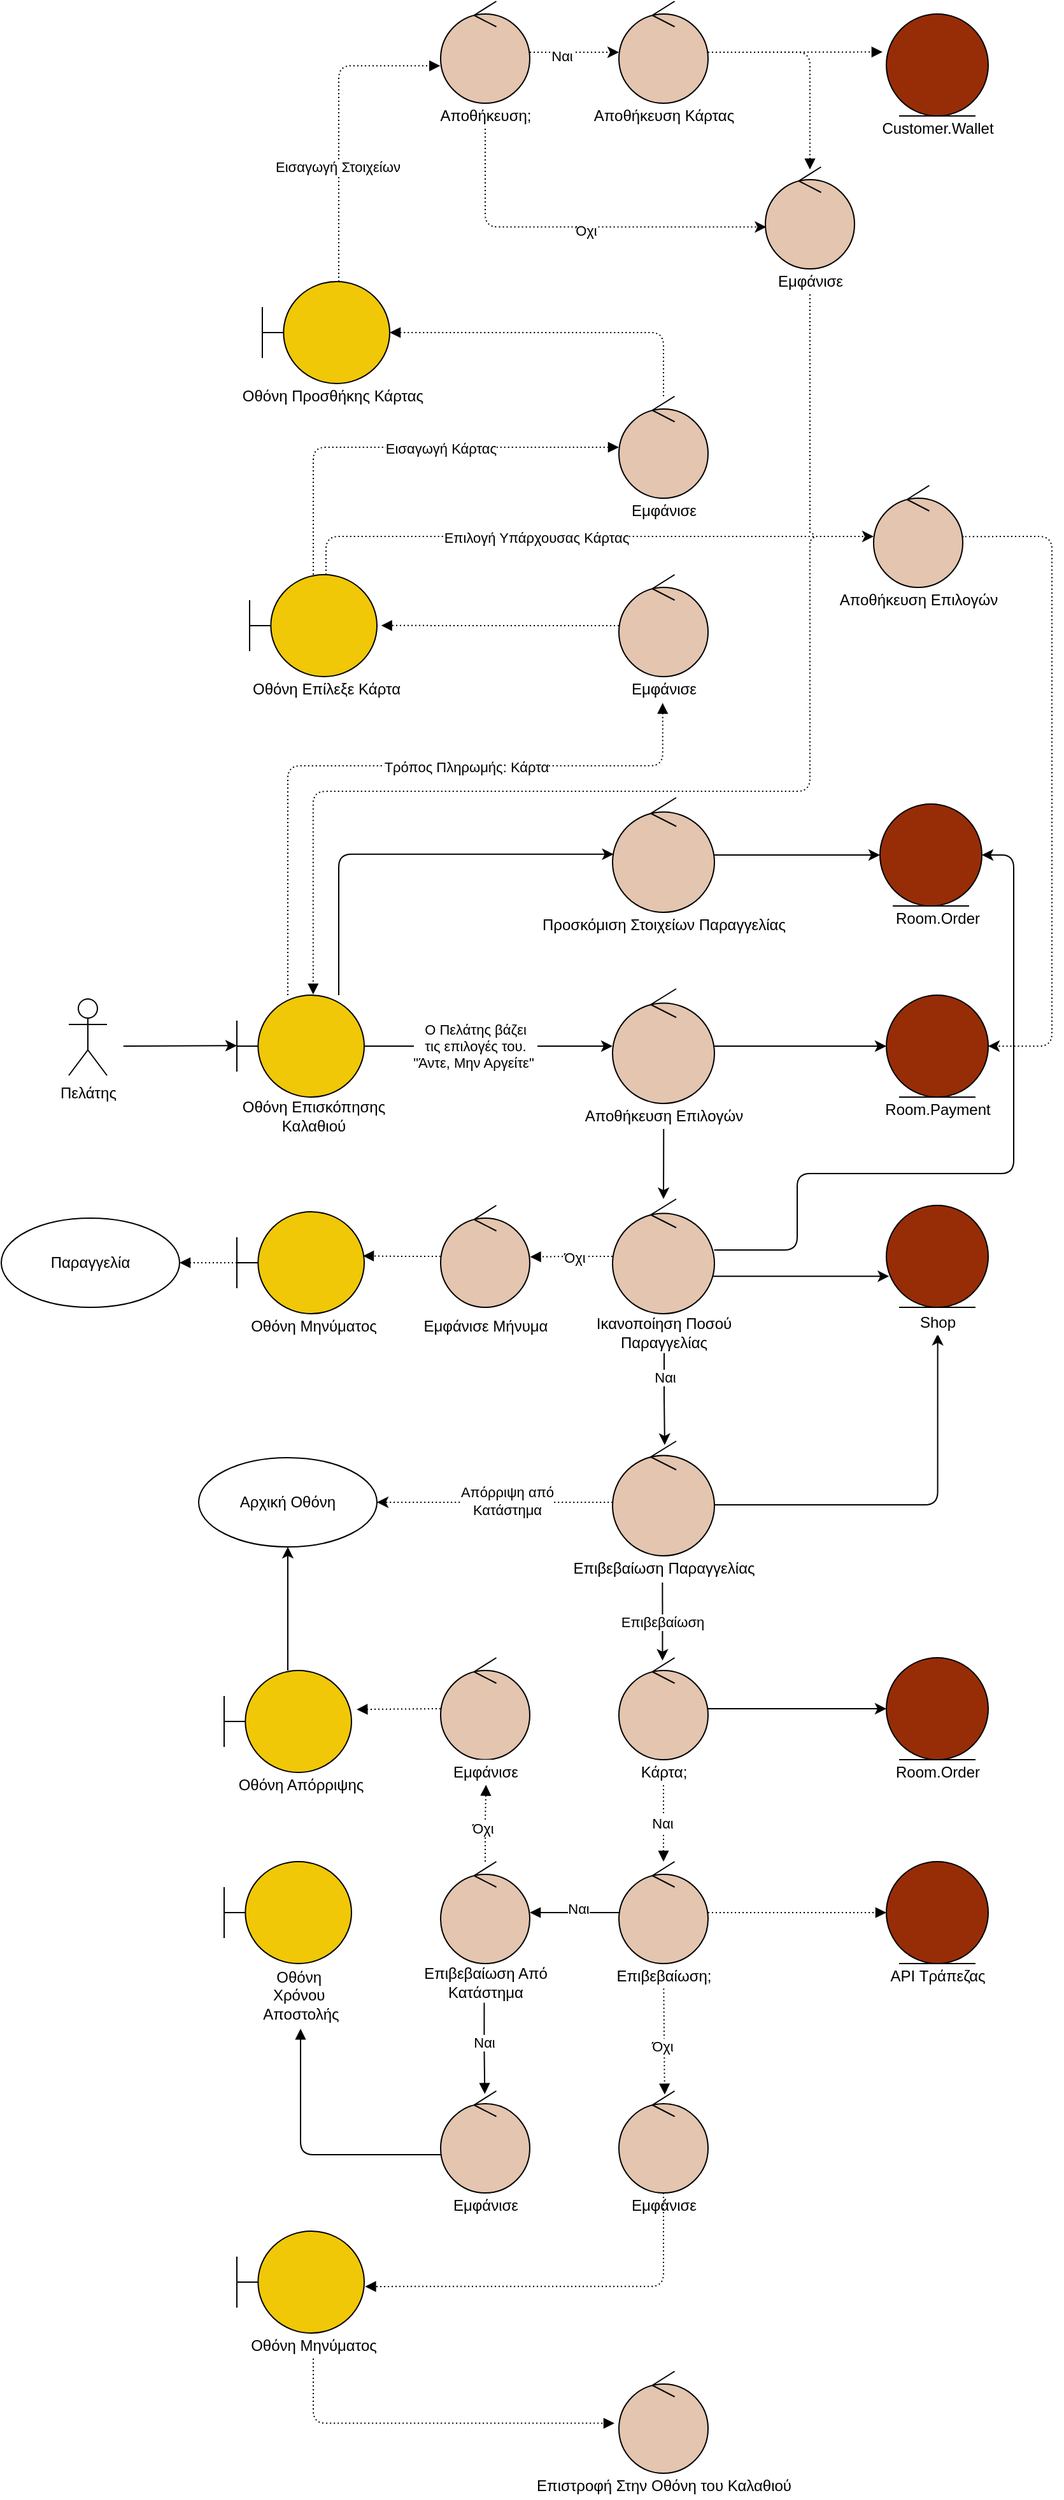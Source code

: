 <mxfile version="18.0.6" type="device"><diagram name="Page-1" id="e7e014a7-5840-1c2e-5031-d8a46d1fe8dd"><mxGraphModel dx="2621" dy="2719" grid="1" gridSize="10" guides="1" tooltips="1" connect="1" arrows="1" fold="1" page="1" pageScale="1" pageWidth="1169" pageHeight="1654" background="none" math="0" shadow="0"><root><mxCell id="0"/><mxCell id="1" parent="0"/><mxCell id="04E4SRIggmz-aLN8vZcn-55" style="edgeStyle=orthogonalEdgeStyle;rounded=0;orthogonalLoop=1;jettySize=auto;html=1;endArrow=block;endFill=1;startArrow=none;dashed=1;dashPattern=1 2;" parent="1" source="04E4SRIggmz-aLN8vZcn-44" edge="1"><mxGeometry relative="1" as="geometry"><mxPoint x="505" y="900" as="targetPoint"/></mxGeometry></mxCell><mxCell id="N1dujJxfHf0W0sBC2Xbt-14" value="Ναι" style="edgeLabel;html=1;align=center;verticalAlign=middle;resizable=0;points=[];" vertex="1" connectable="0" parent="04E4SRIggmz-aLN8vZcn-55"><mxGeometry x="0.002" y="-2" relative="1" as="geometry"><mxPoint as="offset"/></mxGeometry></mxCell><mxCell id="04E4SRIggmz-aLN8vZcn-10" style="rounded=0;orthogonalLoop=1;jettySize=auto;html=1;entryX=-0.029;entryY=0.446;entryDx=0;entryDy=0;entryPerimeter=0;" parent="1" edge="1"><mxGeometry relative="1" as="geometry"><mxPoint x="170.0" y="259.63" as="targetPoint"/><mxPoint x="80.9" y="259.95" as="sourcePoint"/></mxGeometry></mxCell><mxCell id="R5WM7lunHIKPKn6GUqSS-1" value="Πελάτης" style="shape=umlActor;verticalLabelPosition=bottom;verticalAlign=top;html=1;" parent="1" vertex="1"><mxGeometry x="38" y="223" width="30" height="60" as="geometry"/></mxCell><mxCell id="04E4SRIggmz-aLN8vZcn-11" style="edgeStyle=orthogonalEdgeStyle;rounded=0;orthogonalLoop=1;jettySize=auto;html=1;" parent="1" source="R5WM7lunHIKPKn6GUqSS-2" target="R5WM7lunHIKPKn6GUqSS-3" edge="1"><mxGeometry relative="1" as="geometry"/></mxCell><mxCell id="N1dujJxfHf0W0sBC2Xbt-7" value="Ο Πελάτης βάζει &lt;br&gt;τις επιλογές του.&lt;br&gt;&quot;Άντε, Μην Αργείτε&quot;&amp;nbsp;" style="edgeLabel;html=1;align=center;verticalAlign=middle;resizable=0;points=[];" vertex="1" connectable="0" parent="04E4SRIggmz-aLN8vZcn-11"><mxGeometry x="-0.106" relative="1" as="geometry"><mxPoint as="offset"/></mxGeometry></mxCell><mxCell id="04E4SRIggmz-aLN8vZcn-13" style="edgeStyle=orthogonalEdgeStyle;rounded=1;orthogonalLoop=1;jettySize=auto;html=1;entryX=0.01;entryY=0.493;entryDx=0;entryDy=0;entryPerimeter=0;jumpStyle=arc;" parent="1" source="R5WM7lunHIKPKn6GUqSS-2" target="R5WM7lunHIKPKn6GUqSS-5" edge="1"><mxGeometry relative="1" as="geometry"><mxPoint x="460" y="110" as="targetPoint"/><Array as="points"><mxPoint x="250" y="109"/></Array></mxGeometry></mxCell><mxCell id="04E4SRIggmz-aLN8vZcn-97" style="edgeStyle=orthogonalEdgeStyle;rounded=1;jumpStyle=arc;orthogonalLoop=1;jettySize=auto;html=1;dashed=1;dashPattern=1 2;endArrow=block;endFill=1;entryX=0.491;entryY=1.034;entryDx=0;entryDy=0;entryPerimeter=0;" parent="1" source="R5WM7lunHIKPKn6GUqSS-2" target="04E4SRIggmz-aLN8vZcn-98" edge="1"><mxGeometry relative="1" as="geometry"><Array as="points"><mxPoint x="210" y="40"/><mxPoint x="504" y="40"/></Array></mxGeometry></mxCell><mxCell id="N1dujJxfHf0W0sBC2Xbt-20" value="Τρόπος Πληρωμής: Κάρτα" style="edgeLabel;html=1;align=center;verticalAlign=middle;resizable=0;points=[];" vertex="1" connectable="0" parent="04E4SRIggmz-aLN8vZcn-97"><mxGeometry x="-0.106" y="-1" relative="1" as="geometry"><mxPoint x="86" as="offset"/></mxGeometry></mxCell><mxCell id="R5WM7lunHIKPKn6GUqSS-2" value="" style="shape=umlBoundary;whiteSpace=wrap;html=1;fillColor=#F0C808;" parent="1" vertex="1"><mxGeometry x="170" y="220" width="100" height="80" as="geometry"/></mxCell><mxCell id="04E4SRIggmz-aLN8vZcn-12" style="edgeStyle=orthogonalEdgeStyle;rounded=0;orthogonalLoop=1;jettySize=auto;html=1;" parent="1" source="R5WM7lunHIKPKn6GUqSS-3" target="R5WM7lunHIKPKn6GUqSS-4" edge="1"><mxGeometry relative="1" as="geometry"/></mxCell><mxCell id="04E4SRIggmz-aLN8vZcn-15" style="edgeStyle=orthogonalEdgeStyle;rounded=0;orthogonalLoop=1;jettySize=auto;html=1;exitX=0.501;exitY=1.001;exitDx=0;exitDy=0;exitPerimeter=0;" parent="1" source="04E4SRIggmz-aLN8vZcn-39" target="04E4SRIggmz-aLN8vZcn-1" edge="1"><mxGeometry relative="1" as="geometry"/></mxCell><mxCell id="R5WM7lunHIKPKn6GUqSS-3" value="" style="ellipse;shape=umlControl;whiteSpace=wrap;html=1;fillColor=#E4C5AF;" parent="1" vertex="1"><mxGeometry x="465" y="215" width="80" height="90" as="geometry"/></mxCell><mxCell id="R5WM7lunHIKPKn6GUqSS-4" value="" style="ellipse;shape=umlEntity;whiteSpace=wrap;html=1;fillColor=#972D07;" parent="1" vertex="1"><mxGeometry x="680" y="220" width="80" height="80" as="geometry"/></mxCell><mxCell id="04E4SRIggmz-aLN8vZcn-14" style="edgeStyle=orthogonalEdgeStyle;rounded=0;orthogonalLoop=1;jettySize=auto;html=1;entryX=0;entryY=0.5;entryDx=0;entryDy=0;" parent="1" source="R5WM7lunHIKPKn6GUqSS-5" target="R5WM7lunHIKPKn6GUqSS-6" edge="1"><mxGeometry relative="1" as="geometry"><mxPoint x="670" y="110" as="targetPoint"/></mxGeometry></mxCell><mxCell id="R5WM7lunHIKPKn6GUqSS-5" value="" style="ellipse;shape=umlControl;whiteSpace=wrap;html=1;fillColor=#E4C5AF;" parent="1" vertex="1"><mxGeometry x="465" y="65" width="80" height="90" as="geometry"/></mxCell><mxCell id="R5WM7lunHIKPKn6GUqSS-6" value="" style="ellipse;shape=umlEntity;whiteSpace=wrap;html=1;fillColor=#972D07;" parent="1" vertex="1"><mxGeometry x="675" y="70" width="80" height="80" as="geometry"/></mxCell><mxCell id="04E4SRIggmz-aLN8vZcn-16" style="edgeStyle=orthogonalEdgeStyle;rounded=0;orthogonalLoop=1;jettySize=auto;html=1;entryX=0.027;entryY=0.695;entryDx=0;entryDy=0;entryPerimeter=0;" parent="1" source="04E4SRIggmz-aLN8vZcn-1" target="04E4SRIggmz-aLN8vZcn-6" edge="1"><mxGeometry relative="1" as="geometry"><mxPoint x="590" y="440" as="targetPoint"/><Array as="points"><mxPoint x="682" y="440"/></Array></mxGeometry></mxCell><mxCell id="04E4SRIggmz-aLN8vZcn-18" style="edgeStyle=orthogonalEdgeStyle;rounded=0;orthogonalLoop=1;jettySize=auto;html=1;entryX=0.512;entryY=0.033;entryDx=0;entryDy=0;entryPerimeter=0;exitX=0.504;exitY=1.028;exitDx=0;exitDy=0;exitPerimeter=0;" parent="1" source="04E4SRIggmz-aLN8vZcn-41" target="04E4SRIggmz-aLN8vZcn-2" edge="1"><mxGeometry relative="1" as="geometry"/></mxCell><mxCell id="N1dujJxfHf0W0sBC2Xbt-9" value="Ναι" style="edgeLabel;html=1;align=center;verticalAlign=middle;resizable=0;points=[];" vertex="1" connectable="0" parent="04E4SRIggmz-aLN8vZcn-18"><mxGeometry x="-0.183" y="1" relative="1" as="geometry"><mxPoint x="-1" y="-11" as="offset"/></mxGeometry></mxCell><mxCell id="04E4SRIggmz-aLN8vZcn-25" style="edgeStyle=orthogonalEdgeStyle;rounded=0;orthogonalLoop=1;jettySize=auto;html=1;entryX=1.003;entryY=0.505;entryDx=0;entryDy=0;entryPerimeter=0;endArrow=block;endFill=1;dashed=1;dashPattern=1 2;" parent="1" source="04E4SRIggmz-aLN8vZcn-1" target="04E4SRIggmz-aLN8vZcn-7" edge="1"><mxGeometry relative="1" as="geometry"/></mxCell><mxCell id="N1dujJxfHf0W0sBC2Xbt-10" value="Όχι" style="edgeLabel;html=1;align=center;verticalAlign=middle;resizable=0;points=[];" vertex="1" connectable="0" parent="04E4SRIggmz-aLN8vZcn-25"><mxGeometry x="0.068" y="-4" relative="1" as="geometry"><mxPoint x="4" y="4" as="offset"/></mxGeometry></mxCell><mxCell id="N1dujJxfHf0W0sBC2Xbt-8" style="edgeStyle=orthogonalEdgeStyle;rounded=1;orthogonalLoop=1;jettySize=auto;html=1;entryX=1;entryY=0.5;entryDx=0;entryDy=0;" edge="1" parent="1" source="04E4SRIggmz-aLN8vZcn-1" target="R5WM7lunHIKPKn6GUqSS-6"><mxGeometry relative="1" as="geometry"><Array as="points"><mxPoint x="610" y="420"/><mxPoint x="610" y="360"/><mxPoint x="780" y="360"/><mxPoint x="780" y="110"/></Array></mxGeometry></mxCell><mxCell id="04E4SRIggmz-aLN8vZcn-1" value="" style="ellipse;shape=umlControl;whiteSpace=wrap;html=1;fillColor=#E4C5AF;" parent="1" vertex="1"><mxGeometry x="465" y="380" width="80" height="90" as="geometry"/></mxCell><mxCell id="04E4SRIggmz-aLN8vZcn-17" style="edgeStyle=orthogonalEdgeStyle;rounded=1;orthogonalLoop=1;jettySize=auto;html=1;jumpStyle=arc;entryX=0.508;entryY=0.943;entryDx=0;entryDy=0;entryPerimeter=0;" parent="1" source="04E4SRIggmz-aLN8vZcn-2" target="04E4SRIggmz-aLN8vZcn-42" edge="1"><mxGeometry relative="1" as="geometry"><mxPoint x="720" y="510" as="targetPoint"/><Array as="points"><mxPoint x="720" y="620"/></Array></mxGeometry></mxCell><mxCell id="04E4SRIggmz-aLN8vZcn-20" style="edgeStyle=orthogonalEdgeStyle;rounded=0;orthogonalLoop=1;jettySize=auto;html=1;entryX=0.489;entryY=0.028;entryDx=0;entryDy=0;entryPerimeter=0;exitX=0.495;exitY=1.052;exitDx=0;exitDy=0;exitPerimeter=0;" parent="1" source="04E4SRIggmz-aLN8vZcn-43" target="04E4SRIggmz-aLN8vZcn-4" edge="1"><mxGeometry relative="1" as="geometry"/></mxCell><mxCell id="N1dujJxfHf0W0sBC2Xbt-13" value="Επιβεβαίωση" style="edgeLabel;html=1;align=center;verticalAlign=middle;resizable=0;points=[];" vertex="1" connectable="0" parent="04E4SRIggmz-aLN8vZcn-20"><mxGeometry x="0.012" relative="1" as="geometry"><mxPoint as="offset"/></mxGeometry></mxCell><mxCell id="N1dujJxfHf0W0sBC2Xbt-11" style="edgeStyle=orthogonalEdgeStyle;rounded=1;orthogonalLoop=1;jettySize=auto;html=1;entryX=1;entryY=0.5;entryDx=0;entryDy=0;dashed=1;dashPattern=1 2;" edge="1" parent="1" source="04E4SRIggmz-aLN8vZcn-2" target="N1dujJxfHf0W0sBC2Xbt-3"><mxGeometry relative="1" as="geometry"><Array as="points"><mxPoint x="350" y="618"/><mxPoint x="350" y="618"/></Array></mxGeometry></mxCell><mxCell id="N1dujJxfHf0W0sBC2Xbt-12" value="Απόρριψη από &lt;br&gt;Κατάστημα" style="edgeLabel;html=1;align=center;verticalAlign=middle;resizable=0;points=[];" vertex="1" connectable="0" parent="N1dujJxfHf0W0sBC2Xbt-11"><mxGeometry x="-0.103" y="-1" relative="1" as="geometry"><mxPoint as="offset"/></mxGeometry></mxCell><mxCell id="04E4SRIggmz-aLN8vZcn-2" value="" style="ellipse;shape=umlControl;whiteSpace=wrap;html=1;fillColor=#E4C5AF;" parent="1" vertex="1"><mxGeometry x="465" y="570" width="80" height="90" as="geometry"/></mxCell><mxCell id="04E4SRIggmz-aLN8vZcn-22" style="edgeStyle=orthogonalEdgeStyle;rounded=0;orthogonalLoop=1;jettySize=auto;html=1;entryX=0;entryY=0.5;entryDx=0;entryDy=0;" parent="1" source="04E4SRIggmz-aLN8vZcn-4" target="04E4SRIggmz-aLN8vZcn-5" edge="1"><mxGeometry relative="1" as="geometry"/></mxCell><mxCell id="04E4SRIggmz-aLN8vZcn-5" value="" style="ellipse;shape=umlEntity;whiteSpace=wrap;html=1;fillColor=#972D07;" parent="1" vertex="1"><mxGeometry x="680" y="740" width="80" height="80" as="geometry"/></mxCell><mxCell id="04E4SRIggmz-aLN8vZcn-6" value="" style="ellipse;shape=umlEntity;whiteSpace=wrap;html=1;fillColor=#972D07;" parent="1" vertex="1"><mxGeometry x="680" y="385" width="80" height="80" as="geometry"/></mxCell><mxCell id="04E4SRIggmz-aLN8vZcn-26" style="edgeStyle=orthogonalEdgeStyle;rounded=0;orthogonalLoop=1;jettySize=auto;html=1;entryX=0.99;entryY=0.433;entryDx=0;entryDy=0;entryPerimeter=0;dashed=1;endArrow=block;endFill=1;dashPattern=1 2;" parent="1" source="04E4SRIggmz-aLN8vZcn-7" target="04E4SRIggmz-aLN8vZcn-8" edge="1"><mxGeometry relative="1" as="geometry"/></mxCell><mxCell id="04E4SRIggmz-aLN8vZcn-7" value="" style="ellipse;shape=umlControl;whiteSpace=wrap;html=1;fillColor=#E4C5AF;" parent="1" vertex="1"><mxGeometry x="330" y="385" width="70" height="80" as="geometry"/></mxCell><mxCell id="04E4SRIggmz-aLN8vZcn-27" style="edgeStyle=orthogonalEdgeStyle;rounded=0;orthogonalLoop=1;jettySize=auto;html=1;entryX=1;entryY=0.5;entryDx=0;entryDy=0;dashed=1;endArrow=block;endFill=1;dashPattern=1 2;" parent="1" source="04E4SRIggmz-aLN8vZcn-8" target="04E4SRIggmz-aLN8vZcn-9" edge="1"><mxGeometry relative="1" as="geometry"/></mxCell><mxCell id="04E4SRIggmz-aLN8vZcn-8" value="" style="shape=umlBoundary;whiteSpace=wrap;html=1;fillColor=#F0C808;" parent="1" vertex="1"><mxGeometry x="170" y="390" width="100" height="80" as="geometry"/></mxCell><mxCell id="04E4SRIggmz-aLN8vZcn-9" value="Παραγγελία" style="ellipse;whiteSpace=wrap;html=1;" parent="1" vertex="1"><mxGeometry x="-15" y="395" width="140" height="70" as="geometry"/></mxCell><mxCell id="04E4SRIggmz-aLN8vZcn-58" style="edgeStyle=orthogonalEdgeStyle;rounded=0;orthogonalLoop=1;jettySize=auto;html=1;endArrow=block;endFill=1;" parent="1" source="04E4SRIggmz-aLN8vZcn-28" target="04E4SRIggmz-aLN8vZcn-30" edge="1"><mxGeometry relative="1" as="geometry"/></mxCell><mxCell id="N1dujJxfHf0W0sBC2Xbt-18" value="Ναι" style="edgeLabel;html=1;align=center;verticalAlign=middle;resizable=0;points=[];" vertex="1" connectable="0" parent="04E4SRIggmz-aLN8vZcn-58"><mxGeometry x="-0.074" y="-3" relative="1" as="geometry"><mxPoint as="offset"/></mxGeometry></mxCell><mxCell id="04E4SRIggmz-aLN8vZcn-67" style="edgeStyle=orthogonalEdgeStyle;rounded=0;orthogonalLoop=1;jettySize=auto;html=1;entryX=0;entryY=0.5;entryDx=0;entryDy=0;endArrow=block;endFill=1;dashed=1;dashPattern=1 2;" parent="1" source="04E4SRIggmz-aLN8vZcn-28" target="04E4SRIggmz-aLN8vZcn-29" edge="1"><mxGeometry relative="1" as="geometry"/></mxCell><mxCell id="04E4SRIggmz-aLN8vZcn-84" style="edgeStyle=orthogonalEdgeStyle;rounded=0;jumpStyle=arc;orthogonalLoop=1;jettySize=auto;html=1;entryX=0.514;entryY=0.035;entryDx=0;entryDy=0;entryPerimeter=0;dashed=1;dashPattern=1 2;endArrow=block;endFill=1;exitX=0.502;exitY=0.982;exitDx=0;exitDy=0;exitPerimeter=0;" parent="1" source="04E4SRIggmz-aLN8vZcn-53" target="04E4SRIggmz-aLN8vZcn-82" edge="1"><mxGeometry relative="1" as="geometry"/></mxCell><mxCell id="N1dujJxfHf0W0sBC2Xbt-17" value="Όχι" style="edgeLabel;html=1;align=center;verticalAlign=middle;resizable=0;points=[];" vertex="1" connectable="0" parent="04E4SRIggmz-aLN8vZcn-84"><mxGeometry x="0.098" y="-2" relative="1" as="geometry"><mxPoint as="offset"/></mxGeometry></mxCell><mxCell id="04E4SRIggmz-aLN8vZcn-28" value="" style="ellipse;shape=umlControl;whiteSpace=wrap;html=1;fillColor=#E4C5AF;" parent="1" vertex="1"><mxGeometry x="470" y="900" width="70" height="80" as="geometry"/></mxCell><mxCell id="04E4SRIggmz-aLN8vZcn-29" value="" style="ellipse;shape=umlEntity;whiteSpace=wrap;html=1;fillColor=#972D07;" parent="1" vertex="1"><mxGeometry x="680" y="900" width="80" height="80" as="geometry"/></mxCell><mxCell id="04E4SRIggmz-aLN8vZcn-61" style="edgeStyle=orthogonalEdgeStyle;rounded=0;orthogonalLoop=1;jettySize=auto;html=1;entryX=0.495;entryY=0.029;entryDx=0;entryDy=0;entryPerimeter=0;endArrow=block;endFill=1;exitX=0.493;exitY=1.025;exitDx=0;exitDy=0;exitPerimeter=0;" parent="1" source="04E4SRIggmz-aLN8vZcn-57" target="04E4SRIggmz-aLN8vZcn-59" edge="1"><mxGeometry relative="1" as="geometry"/></mxCell><mxCell id="N1dujJxfHf0W0sBC2Xbt-16" value="Ναι" style="edgeLabel;html=1;align=center;verticalAlign=middle;resizable=0;points=[];" vertex="1" connectable="0" parent="04E4SRIggmz-aLN8vZcn-61"><mxGeometry x="-0.141" relative="1" as="geometry"><mxPoint as="offset"/></mxGeometry></mxCell><mxCell id="04E4SRIggmz-aLN8vZcn-71" style="edgeStyle=orthogonalEdgeStyle;rounded=0;orthogonalLoop=1;jettySize=auto;html=1;endArrow=block;endFill=1;dashed=1;dashPattern=1 2;entryX=0.509;entryY=0.989;entryDx=0;entryDy=0;entryPerimeter=0;" parent="1" source="04E4SRIggmz-aLN8vZcn-30" target="04E4SRIggmz-aLN8vZcn-72" edge="1"><mxGeometry relative="1" as="geometry"/></mxCell><mxCell id="N1dujJxfHf0W0sBC2Xbt-15" value="Όχι" style="edgeLabel;html=1;align=center;verticalAlign=middle;resizable=0;points=[];" vertex="1" connectable="0" parent="04E4SRIggmz-aLN8vZcn-71"><mxGeometry x="-0.121" y="2" relative="1" as="geometry"><mxPoint as="offset"/></mxGeometry></mxCell><mxCell id="04E4SRIggmz-aLN8vZcn-30" value="" style="ellipse;shape=umlControl;whiteSpace=wrap;html=1;fillColor=#E4C5AF;" parent="1" vertex="1"><mxGeometry x="330" y="900" width="70" height="80" as="geometry"/></mxCell><mxCell id="04E4SRIggmz-aLN8vZcn-31" value="" style="shape=umlBoundary;whiteSpace=wrap;html=1;fillColor=#F0C808;" parent="1" vertex="1"><mxGeometry x="160" y="900" width="100" height="80" as="geometry"/></mxCell><mxCell id="04E4SRIggmz-aLN8vZcn-32" value="&lt;span style=&quot;&quot;&gt;Οθόνη Μηνύματος&lt;/span&gt;" style="text;html=1;align=center;verticalAlign=middle;resizable=0;points=[];autosize=1;strokeColor=none;fillColor=none;" parent="1" vertex="1"><mxGeometry x="175" y="470" width="110" height="20" as="geometry"/></mxCell><mxCell id="04E4SRIggmz-aLN8vZcn-33" value="&lt;span style=&quot;&quot;&gt;Εμφάνισε Μήνυμα&lt;/span&gt;" style="text;html=1;align=center;verticalAlign=middle;resizable=0;points=[];autosize=1;strokeColor=none;fillColor=none;" parent="1" vertex="1"><mxGeometry x="310" y="470" width="110" height="20" as="geometry"/></mxCell><mxCell id="04E4SRIggmz-aLN8vZcn-35" value="&lt;span style=&quot;&quot;&gt;Οθόνη Επισκόπησης &lt;br&gt;Καλαθιού&lt;/span&gt;" style="text;html=1;align=center;verticalAlign=middle;resizable=0;points=[];autosize=1;strokeColor=none;fillColor=none;" parent="1" vertex="1"><mxGeometry x="165" y="300" width="130" height="30" as="geometry"/></mxCell><mxCell id="04E4SRIggmz-aLN8vZcn-36" value="&lt;span style=&quot;&quot;&gt;Προσκόμιση Στοιχείων Παραγγελίας&lt;/span&gt;" style="text;html=1;align=center;verticalAlign=middle;resizable=0;points=[];autosize=1;strokeColor=none;fillColor=none;" parent="1" vertex="1"><mxGeometry x="400" y="155" width="210" height="20" as="geometry"/></mxCell><mxCell id="04E4SRIggmz-aLN8vZcn-37" value="&lt;span style=&quot;&quot;&gt;Room.Order&lt;/span&gt;" style="text;html=1;align=center;verticalAlign=middle;resizable=0;points=[];autosize=1;strokeColor=none;fillColor=none;" parent="1" vertex="1"><mxGeometry x="680" y="150" width="80" height="20" as="geometry"/></mxCell><mxCell id="04E4SRIggmz-aLN8vZcn-38" value="&lt;span style=&quot;&quot;&gt;Room.Payment&lt;/span&gt;" style="text;html=1;align=center;verticalAlign=middle;resizable=0;points=[];autosize=1;strokeColor=none;fillColor=none;" parent="1" vertex="1"><mxGeometry x="670" y="300" width="100" height="20" as="geometry"/></mxCell><mxCell id="04E4SRIggmz-aLN8vZcn-39" value="&lt;span style=&quot;&quot;&gt;Αποθήκευση Eπιλογών&lt;/span&gt;" style="text;html=1;align=center;verticalAlign=middle;resizable=0;points=[];autosize=1;strokeColor=none;fillColor=none;" parent="1" vertex="1"><mxGeometry x="435" y="305" width="140" height="20" as="geometry"/></mxCell><mxCell id="04E4SRIggmz-aLN8vZcn-41" value="&lt;span style=&quot;&quot;&gt;Ικανοποίηση Ποσού &lt;br&gt;Παραγγελίας&lt;/span&gt;" style="text;html=1;align=center;verticalAlign=middle;resizable=0;points=[];autosize=1;strokeColor=none;fillColor=none;" parent="1" vertex="1"><mxGeometry x="440" y="470" width="130" height="30" as="geometry"/></mxCell><mxCell id="04E4SRIggmz-aLN8vZcn-42" value="&lt;span style=&quot;&quot;&gt;Shop&lt;/span&gt;" style="text;html=1;align=center;verticalAlign=middle;resizable=0;points=[];autosize=1;strokeColor=none;fillColor=default;" parent="1" vertex="1"><mxGeometry x="700" y="467" width="40" height="20" as="geometry"/></mxCell><mxCell id="04E4SRIggmz-aLN8vZcn-43" value="&lt;span style=&quot;&quot;&gt;Επιβεβαίωση Παραγγελίας&lt;/span&gt;" style="text;html=1;align=center;verticalAlign=middle;resizable=0;points=[];autosize=1;strokeColor=none;fillColor=none;" parent="1" vertex="1"><mxGeometry x="425" y="660" width="160" height="20" as="geometry"/></mxCell><mxCell id="04E4SRIggmz-aLN8vZcn-45" value="&lt;span style=&quot;&quot;&gt;Room.Order&lt;/span&gt;" style="text;html=1;align=center;verticalAlign=middle;resizable=0;points=[];autosize=1;strokeColor=none;fillColor=none;" parent="1" vertex="1"><mxGeometry x="680" y="820" width="80" height="20" as="geometry"/></mxCell><mxCell id="04E4SRIggmz-aLN8vZcn-48" value="&lt;span style=&quot;&quot;&gt;API Τράπεζας&lt;/span&gt;" style="text;html=1;align=center;verticalAlign=middle;resizable=0;points=[];autosize=1;strokeColor=none;fillColor=none;" parent="1" vertex="1"><mxGeometry x="675" y="980" width="90" height="20" as="geometry"/></mxCell><mxCell id="04E4SRIggmz-aLN8vZcn-53" value="&lt;span style=&quot;&quot;&gt;Επιβεβαίωση;&lt;/span&gt;" style="text;html=1;align=center;verticalAlign=middle;resizable=0;points=[];autosize=1;strokeColor=none;fillColor=none;" parent="1" vertex="1"><mxGeometry x="460" y="980" width="90" height="20" as="geometry"/></mxCell><mxCell id="04E4SRIggmz-aLN8vZcn-56" value="" style="edgeStyle=orthogonalEdgeStyle;rounded=0;orthogonalLoop=1;jettySize=auto;html=1;entryX=0.5;entryY=0.087;entryDx=0;entryDy=0;entryPerimeter=0;endArrow=none;endFill=1;" parent="1" source="04E4SRIggmz-aLN8vZcn-4" target="04E4SRIggmz-aLN8vZcn-44" edge="1"><mxGeometry relative="1" as="geometry"><mxPoint x="505" y="820" as="sourcePoint"/><mxPoint x="505" y="906.96" as="targetPoint"/></mxGeometry></mxCell><mxCell id="04E4SRIggmz-aLN8vZcn-44" value="Κάρτα;" style="text;html=1;align=center;verticalAlign=middle;resizable=0;points=[];autosize=1;strokeColor=none;fillColor=default;" parent="1" vertex="1"><mxGeometry x="480" y="820" width="50" height="20" as="geometry"/></mxCell><mxCell id="04E4SRIggmz-aLN8vZcn-4" value="" style="ellipse;shape=umlControl;whiteSpace=wrap;html=1;fillColor=#E4C5AF;" parent="1" vertex="1"><mxGeometry x="470" y="740" width="70" height="80" as="geometry"/></mxCell><mxCell id="04E4SRIggmz-aLN8vZcn-57" value="&lt;span style=&quot;&quot;&gt;Επιβεβαίωση Από &lt;br&gt;Κατάστημα&lt;/span&gt;" style="text;html=1;align=center;verticalAlign=middle;resizable=0;points=[];autosize=1;strokeColor=none;fillColor=none;" parent="1" vertex="1"><mxGeometry x="310" y="980" width="110" height="30" as="geometry"/></mxCell><mxCell id="04E4SRIggmz-aLN8vZcn-66" style="edgeStyle=orthogonalEdgeStyle;rounded=1;orthogonalLoop=1;jettySize=auto;html=1;entryX=0.506;entryY=1.022;entryDx=0;entryDy=0;entryPerimeter=0;endArrow=block;endFill=1;jumpStyle=arc;" parent="1" source="04E4SRIggmz-aLN8vZcn-59" target="04E4SRIggmz-aLN8vZcn-65" edge="1"><mxGeometry relative="1" as="geometry"><Array as="points"><mxPoint x="220" y="1130"/><mxPoint x="220" y="1031"/></Array></mxGeometry></mxCell><mxCell id="04E4SRIggmz-aLN8vZcn-59" value="" style="ellipse;shape=umlControl;whiteSpace=wrap;html=1;fillColor=#E4C5AF;" parent="1" vertex="1"><mxGeometry x="330" y="1080" width="70" height="80" as="geometry"/></mxCell><mxCell id="04E4SRIggmz-aLN8vZcn-60" value="Εμφάνισε" style="text;html=1;align=center;verticalAlign=middle;resizable=0;points=[];autosize=1;strokeColor=none;fillColor=none;" parent="1" vertex="1"><mxGeometry x="330" y="1160" width="70" height="20" as="geometry"/></mxCell><mxCell id="04E4SRIggmz-aLN8vZcn-65" value="Οθόνη&amp;nbsp;&lt;br&gt;Χρόνου&amp;nbsp;&lt;br&gt;Αποστολής" style="text;html=1;align=center;verticalAlign=middle;resizable=0;points=[];autosize=1;strokeColor=none;fillColor=none;" parent="1" vertex="1"><mxGeometry x="180" y="980" width="80" height="50" as="geometry"/></mxCell><mxCell id="04E4SRIggmz-aLN8vZcn-76" style="edgeStyle=orthogonalEdgeStyle;rounded=0;jumpStyle=arc;orthogonalLoop=1;jettySize=auto;html=1;entryX=1.041;entryY=0.383;entryDx=0;entryDy=0;entryPerimeter=0;endArrow=block;endFill=1;dashed=1;dashPattern=1 2;" parent="1" source="04E4SRIggmz-aLN8vZcn-68" target="04E4SRIggmz-aLN8vZcn-74" edge="1"><mxGeometry relative="1" as="geometry"/></mxCell><mxCell id="04E4SRIggmz-aLN8vZcn-68" value="" style="ellipse;shape=umlControl;whiteSpace=wrap;html=1;fillColor=#E4C5AF;" parent="1" vertex="1"><mxGeometry x="330" y="740" width="70" height="80" as="geometry"/></mxCell><mxCell id="04E4SRIggmz-aLN8vZcn-72" value="Εμφάνισε" style="text;html=1;align=center;verticalAlign=middle;resizable=0;points=[];autosize=1;strokeColor=none;fillColor=default;" parent="1" vertex="1"><mxGeometry x="330" y="820" width="70" height="20" as="geometry"/></mxCell><mxCell id="N1dujJxfHf0W0sBC2Xbt-4" style="edgeStyle=none;rounded=1;orthogonalLoop=1;jettySize=auto;html=1;entryX=0.5;entryY=1;entryDx=0;entryDy=0;" edge="1" parent="1" source="04E4SRIggmz-aLN8vZcn-74" target="N1dujJxfHf0W0sBC2Xbt-3"><mxGeometry relative="1" as="geometry"/></mxCell><mxCell id="04E4SRIggmz-aLN8vZcn-74" value="" style="shape=umlBoundary;whiteSpace=wrap;html=1;fillColor=#F0C808;" parent="1" vertex="1"><mxGeometry x="160" y="750" width="100" height="80" as="geometry"/></mxCell><mxCell id="04E4SRIggmz-aLN8vZcn-75" value="Οθόνη Απόρριψης" style="text;html=1;align=center;verticalAlign=middle;resizable=0;points=[];autosize=1;strokeColor=none;fillColor=none;" parent="1" vertex="1"><mxGeometry x="165" y="830" width="110" height="20" as="geometry"/></mxCell><mxCell id="04E4SRIggmz-aLN8vZcn-89" style="edgeStyle=orthogonalEdgeStyle;rounded=1;jumpStyle=arc;orthogonalLoop=1;jettySize=auto;html=1;entryX=1.007;entryY=0.543;entryDx=0;entryDy=0;entryPerimeter=0;dashed=1;dashPattern=1 2;endArrow=block;endFill=1;" parent="1" source="04E4SRIggmz-aLN8vZcn-82" target="04E4SRIggmz-aLN8vZcn-87" edge="1"><mxGeometry relative="1" as="geometry"><Array as="points"><mxPoint x="505" y="1233"/></Array></mxGeometry></mxCell><mxCell id="04E4SRIggmz-aLN8vZcn-82" value="" style="ellipse;shape=umlControl;whiteSpace=wrap;html=1;fillColor=#E4C5AF;" parent="1" vertex="1"><mxGeometry x="470" y="1080" width="70" height="80" as="geometry"/></mxCell><mxCell id="04E4SRIggmz-aLN8vZcn-83" value="Εμφάνισε" style="text;html=1;align=center;verticalAlign=middle;resizable=0;points=[];autosize=1;strokeColor=none;fillColor=none;" parent="1" vertex="1"><mxGeometry x="470" y="1160" width="70" height="20" as="geometry"/></mxCell><mxCell id="04E4SRIggmz-aLN8vZcn-87" value="" style="shape=umlBoundary;whiteSpace=wrap;html=1;fillColor=#F0C808;" parent="1" vertex="1"><mxGeometry x="170" y="1190" width="100" height="80" as="geometry"/></mxCell><mxCell id="04E4SRIggmz-aLN8vZcn-93" style="edgeStyle=orthogonalEdgeStyle;rounded=1;jumpStyle=arc;orthogonalLoop=1;jettySize=auto;html=1;entryX=-0.05;entryY=0.51;entryDx=0;entryDy=0;entryPerimeter=0;dashed=1;dashPattern=1 2;endArrow=block;endFill=1;" parent="1" source="04E4SRIggmz-aLN8vZcn-88" target="04E4SRIggmz-aLN8vZcn-90" edge="1"><mxGeometry relative="1" as="geometry"><Array as="points"><mxPoint x="230" y="1341"/></Array></mxGeometry></mxCell><mxCell id="04E4SRIggmz-aLN8vZcn-88" value="Οθόνη Μηνύματος" style="text;html=1;align=center;verticalAlign=middle;resizable=0;points=[];autosize=1;strokeColor=none;fillColor=none;" parent="1" vertex="1"><mxGeometry x="175" y="1270" width="110" height="20" as="geometry"/></mxCell><mxCell id="04E4SRIggmz-aLN8vZcn-90" value="" style="ellipse;shape=umlControl;whiteSpace=wrap;html=1;fillColor=#E4C5AF;" parent="1" vertex="1"><mxGeometry x="470" y="1300" width="70" height="80" as="geometry"/></mxCell><mxCell id="04E4SRIggmz-aLN8vZcn-91" value="Επιστροφή Στην Οθόνη του Καλαθιού" style="text;html=1;align=center;verticalAlign=middle;resizable=0;points=[];autosize=1;strokeColor=none;fillColor=none;" parent="1" vertex="1"><mxGeometry x="395" y="1380" width="220" height="20" as="geometry"/></mxCell><mxCell id="04E4SRIggmz-aLN8vZcn-102" style="edgeStyle=orthogonalEdgeStyle;rounded=1;jumpStyle=arc;orthogonalLoop=1;jettySize=auto;html=1;dashed=1;dashPattern=1 2;endArrow=block;endFill=1;entryX=1.033;entryY=0.499;entryDx=0;entryDy=0;entryPerimeter=0;" parent="1" source="04E4SRIggmz-aLN8vZcn-96" target="04E4SRIggmz-aLN8vZcn-103" edge="1"><mxGeometry relative="1" as="geometry"><mxPoint x="420" y="-70" as="targetPoint"/></mxGeometry></mxCell><mxCell id="04E4SRIggmz-aLN8vZcn-96" value="" style="ellipse;shape=umlControl;whiteSpace=wrap;html=1;fillColor=#E4C5AF;" parent="1" vertex="1"><mxGeometry x="470" y="-110" width="70" height="80" as="geometry"/></mxCell><mxCell id="04E4SRIggmz-aLN8vZcn-98" value="Εμφάνισε" style="text;html=1;align=center;verticalAlign=middle;resizable=0;points=[];autosize=1;strokeColor=none;fillColor=none;" parent="1" vertex="1"><mxGeometry x="470" y="-30" width="70" height="20" as="geometry"/></mxCell><mxCell id="04E4SRIggmz-aLN8vZcn-101" value="Οθόνη Επίλεξε Κάρτα" style="text;html=1;align=center;verticalAlign=middle;resizable=0;points=[];autosize=1;strokeColor=none;fillColor=none;" parent="1" vertex="1"><mxGeometry x="175" y="-30" width="130" height="20" as="geometry"/></mxCell><mxCell id="04E4SRIggmz-aLN8vZcn-108" style="edgeStyle=orthogonalEdgeStyle;rounded=1;jumpStyle=arc;orthogonalLoop=1;jettySize=auto;html=1;dashed=1;dashPattern=1 2;endArrow=block;endFill=1;" parent="1" source="04E4SRIggmz-aLN8vZcn-103" target="04E4SRIggmz-aLN8vZcn-106" edge="1"><mxGeometry relative="1" as="geometry"><Array as="points"><mxPoint x="230" y="-210"/></Array></mxGeometry></mxCell><mxCell id="N1dujJxfHf0W0sBC2Xbt-19" value="Εισαγωγή Κάρτας" style="edgeLabel;html=1;align=center;verticalAlign=middle;resizable=0;points=[];" vertex="1" connectable="0" parent="04E4SRIggmz-aLN8vZcn-108"><mxGeometry x="-0.726" y="1" relative="1" as="geometry"><mxPoint x="101" y="-53" as="offset"/></mxGeometry></mxCell><mxCell id="N1dujJxfHf0W0sBC2Xbt-21" style="edgeStyle=orthogonalEdgeStyle;rounded=1;orthogonalLoop=1;jettySize=auto;html=1;dashed=1;dashPattern=1 2;" edge="1" parent="1" source="04E4SRIggmz-aLN8vZcn-103"><mxGeometry relative="1" as="geometry"><mxPoint x="670" y="-140" as="targetPoint"/><Array as="points"><mxPoint x="240" y="-140"/></Array></mxGeometry></mxCell><mxCell id="N1dujJxfHf0W0sBC2Xbt-27" value="Επιλογή Υπάρχουσας Κάρτας" style="edgeLabel;html=1;align=center;verticalAlign=middle;resizable=0;points=[];" vertex="1" connectable="0" parent="N1dujJxfHf0W0sBC2Xbt-21"><mxGeometry x="-0.155" y="-1" relative="1" as="geometry"><mxPoint as="offset"/></mxGeometry></mxCell><mxCell id="04E4SRIggmz-aLN8vZcn-103" value="" style="shape=umlBoundary;whiteSpace=wrap;html=1;fillColor=#F0C808;" parent="1" vertex="1"><mxGeometry x="180" y="-110" width="100" height="80" as="geometry"/></mxCell><mxCell id="04E4SRIggmz-aLN8vZcn-113" style="edgeStyle=orthogonalEdgeStyle;rounded=1;jumpStyle=arc;orthogonalLoop=1;jettySize=auto;html=1;entryX=1;entryY=0.5;entryDx=0;entryDy=0;entryPerimeter=0;dashed=1;dashPattern=1 2;endArrow=block;endFill=1;" parent="1" source="04E4SRIggmz-aLN8vZcn-106" target="04E4SRIggmz-aLN8vZcn-110" edge="1"><mxGeometry relative="1" as="geometry"><Array as="points"><mxPoint x="505" y="-300"/></Array></mxGeometry></mxCell><mxCell id="04E4SRIggmz-aLN8vZcn-106" value="" style="ellipse;shape=umlControl;whiteSpace=wrap;html=1;fillColor=#E4C5AF;" parent="1" vertex="1"><mxGeometry x="470" y="-250" width="70" height="80" as="geometry"/></mxCell><mxCell id="04E4SRIggmz-aLN8vZcn-107" value="Εμφάνισε" style="text;html=1;align=center;verticalAlign=middle;resizable=0;points=[];autosize=1;strokeColor=none;fillColor=none;" parent="1" vertex="1"><mxGeometry x="470" y="-170" width="70" height="20" as="geometry"/></mxCell><mxCell id="04E4SRIggmz-aLN8vZcn-133" style="edgeStyle=orthogonalEdgeStyle;rounded=1;jumpStyle=arc;orthogonalLoop=1;jettySize=auto;html=1;entryX=-0.005;entryY=0.508;entryDx=0;entryDy=0;entryPerimeter=0;dashed=1;dashPattern=1 2;endArrow=block;endFill=1;" parent="1" source="04E4SRIggmz-aLN8vZcn-110" edge="1"><mxGeometry relative="1" as="geometry"><Array as="points"><mxPoint x="250" y="-509"/></Array><mxPoint x="329.65" y="-509.36" as="targetPoint"/></mxGeometry></mxCell><mxCell id="N1dujJxfHf0W0sBC2Xbt-28" value="Εισαγωγή Στοιχείων" style="edgeLabel;html=1;align=center;verticalAlign=middle;resizable=0;points=[];" vertex="1" connectable="0" parent="04E4SRIggmz-aLN8vZcn-133"><mxGeometry x="-0.277" y="1" relative="1" as="geometry"><mxPoint as="offset"/></mxGeometry></mxCell><mxCell id="04E4SRIggmz-aLN8vZcn-110" value="" style="shape=umlBoundary;whiteSpace=wrap;html=1;fillColor=#F0C808;" parent="1" vertex="1"><mxGeometry x="190" y="-340" width="100" height="80" as="geometry"/></mxCell><mxCell id="04E4SRIggmz-aLN8vZcn-114" value="Οθόνη Προσθήκης Κάρτας" style="text;html=1;align=center;verticalAlign=middle;resizable=0;points=[];autosize=1;strokeColor=none;fillColor=none;" parent="1" vertex="1"><mxGeometry x="165" y="-260" width="160" height="20" as="geometry"/></mxCell><mxCell id="N1dujJxfHf0W0sBC2Xbt-29" style="edgeStyle=orthogonalEdgeStyle;rounded=1;orthogonalLoop=1;jettySize=auto;html=1;dashed=1;dashPattern=1 2;" edge="1" parent="1" source="04E4SRIggmz-aLN8vZcn-116" target="04E4SRIggmz-aLN8vZcn-123"><mxGeometry relative="1" as="geometry"/></mxCell><mxCell id="N1dujJxfHf0W0sBC2Xbt-31" value="Ναι" style="edgeLabel;html=1;align=center;verticalAlign=middle;resizable=0;points=[];" vertex="1" connectable="0" parent="N1dujJxfHf0W0sBC2Xbt-29"><mxGeometry x="-0.286" y="-3" relative="1" as="geometry"><mxPoint as="offset"/></mxGeometry></mxCell><mxCell id="04E4SRIggmz-aLN8vZcn-116" value="" style="ellipse;shape=umlControl;whiteSpace=wrap;html=1;fillColor=#E4C5AF;" parent="1" vertex="1"><mxGeometry x="330" y="-560" width="70" height="80" as="geometry"/></mxCell><mxCell id="N1dujJxfHf0W0sBC2Xbt-30" style="edgeStyle=orthogonalEdgeStyle;rounded=1;orthogonalLoop=1;jettySize=auto;html=1;entryX=0.01;entryY=0.589;entryDx=0;entryDy=0;entryPerimeter=0;dashed=1;dashPattern=1 2;" edge="1" parent="1" source="04E4SRIggmz-aLN8vZcn-117" target="04E4SRIggmz-aLN8vZcn-118"><mxGeometry relative="1" as="geometry"><Array as="points"><mxPoint x="365" y="-383"/></Array></mxGeometry></mxCell><mxCell id="N1dujJxfHf0W0sBC2Xbt-32" value="Όχι" style="edgeLabel;html=1;align=center;verticalAlign=middle;resizable=0;points=[];" vertex="1" connectable="0" parent="N1dujJxfHf0W0sBC2Xbt-30"><mxGeometry x="0.045" y="-3" relative="1" as="geometry"><mxPoint as="offset"/></mxGeometry></mxCell><mxCell id="04E4SRIggmz-aLN8vZcn-117" value="Αποθήκευση;" style="text;html=1;align=center;verticalAlign=middle;resizable=0;points=[];autosize=1;strokeColor=none;fillColor=none;" parent="1" vertex="1"><mxGeometry x="320" y="-480" width="90" height="20" as="geometry"/></mxCell><mxCell id="04E4SRIggmz-aLN8vZcn-118" value="" style="ellipse;shape=umlControl;whiteSpace=wrap;html=1;fillColor=#E4C5AF;" parent="1" vertex="1"><mxGeometry x="585" y="-430" width="70" height="80" as="geometry"/></mxCell><mxCell id="04E4SRIggmz-aLN8vZcn-122" style="edgeStyle=orthogonalEdgeStyle;rounded=1;jumpStyle=arc;orthogonalLoop=1;jettySize=auto;html=1;dashed=1;dashPattern=1 2;endArrow=block;endFill=1;entryX=0.599;entryY=-0.007;entryDx=0;entryDy=0;entryPerimeter=0;" parent="1" source="04E4SRIggmz-aLN8vZcn-119" target="R5WM7lunHIKPKn6GUqSS-2" edge="1"><mxGeometry relative="1" as="geometry"><Array as="points"><mxPoint x="620" y="60"/><mxPoint x="230" y="60"/></Array><mxPoint x="230" y="220" as="targetPoint"/></mxGeometry></mxCell><mxCell id="04E4SRIggmz-aLN8vZcn-119" value="Εμφάνισε" style="text;html=1;align=center;verticalAlign=middle;resizable=0;points=[];autosize=1;strokeColor=none;fillColor=none;" parent="1" vertex="1"><mxGeometry x="585" y="-350" width="70" height="20" as="geometry"/></mxCell><mxCell id="04E4SRIggmz-aLN8vZcn-126" style="edgeStyle=orthogonalEdgeStyle;rounded=1;jumpStyle=arc;orthogonalLoop=1;jettySize=auto;html=1;dashed=1;dashPattern=1 2;endArrow=block;endFill=1;" parent="1" source="04E4SRIggmz-aLN8vZcn-123" edge="1"><mxGeometry relative="1" as="geometry"><mxPoint x="620" y="-428" as="targetPoint"/><Array as="points"><mxPoint x="620" y="-520"/><mxPoint x="620" y="-428"/></Array></mxGeometry></mxCell><mxCell id="04E4SRIggmz-aLN8vZcn-129" style="edgeStyle=orthogonalEdgeStyle;rounded=1;jumpStyle=arc;orthogonalLoop=1;jettySize=auto;html=1;entryX=-0.038;entryY=0.372;entryDx=0;entryDy=0;entryPerimeter=0;dashed=1;dashPattern=1 2;endArrow=block;endFill=1;" parent="1" source="04E4SRIggmz-aLN8vZcn-123" target="04E4SRIggmz-aLN8vZcn-127" edge="1"><mxGeometry relative="1" as="geometry"/></mxCell><mxCell id="04E4SRIggmz-aLN8vZcn-123" value="" style="ellipse;shape=umlControl;whiteSpace=wrap;html=1;fillColor=#E4C5AF;" parent="1" vertex="1"><mxGeometry x="470" y="-560" width="70" height="80" as="geometry"/></mxCell><mxCell id="04E4SRIggmz-aLN8vZcn-124" value="Αποθήκευση Κάρτας" style="text;html=1;align=center;verticalAlign=middle;resizable=0;points=[];autosize=1;strokeColor=none;fillColor=none;" parent="1" vertex="1"><mxGeometry x="440" y="-480" width="130" height="20" as="geometry"/></mxCell><mxCell id="04E4SRIggmz-aLN8vZcn-127" value="" style="ellipse;shape=umlEntity;whiteSpace=wrap;html=1;fillColor=#972D07;" parent="1" vertex="1"><mxGeometry x="680" y="-550" width="80" height="80" as="geometry"/></mxCell><mxCell id="04E4SRIggmz-aLN8vZcn-128" value="Customer.Wallet" style="text;html=1;align=center;verticalAlign=middle;resizable=0;points=[];autosize=1;strokeColor=none;fillColor=none;" parent="1" vertex="1"><mxGeometry x="670" y="-470" width="100" height="20" as="geometry"/></mxCell><mxCell id="N1dujJxfHf0W0sBC2Xbt-3" value="Αρχική Οθόνη" style="ellipse;whiteSpace=wrap;html=1;" vertex="1" parent="1"><mxGeometry x="140" y="583" width="140" height="70" as="geometry"/></mxCell><mxCell id="N1dujJxfHf0W0sBC2Xbt-26" style="edgeStyle=orthogonalEdgeStyle;rounded=1;orthogonalLoop=1;jettySize=auto;html=1;entryX=1;entryY=0.5;entryDx=0;entryDy=0;dashed=1;dashPattern=1 2;exitX=1.012;exitY=0.501;exitDx=0;exitDy=0;exitPerimeter=0;" edge="1" parent="1" source="N1dujJxfHf0W0sBC2Xbt-22" target="R5WM7lunHIKPKn6GUqSS-4"><mxGeometry relative="1" as="geometry"><Array as="points"><mxPoint x="739" y="-140"/><mxPoint x="810" y="-140"/><mxPoint x="810" y="260"/></Array></mxGeometry></mxCell><mxCell id="N1dujJxfHf0W0sBC2Xbt-22" value="" style="ellipse;shape=umlControl;whiteSpace=wrap;html=1;fillColor=#E4C5AF;" vertex="1" parent="1"><mxGeometry x="670" y="-180" width="70" height="80" as="geometry"/></mxCell><mxCell id="N1dujJxfHf0W0sBC2Xbt-23" value="Αποθήκευση Επιλογών" style="text;html=1;align=center;verticalAlign=middle;resizable=0;points=[];autosize=1;strokeColor=none;fillColor=none;" vertex="1" parent="1"><mxGeometry x="630" y="-100" width="150" height="20" as="geometry"/></mxCell></root></mxGraphModel></diagram></mxfile>